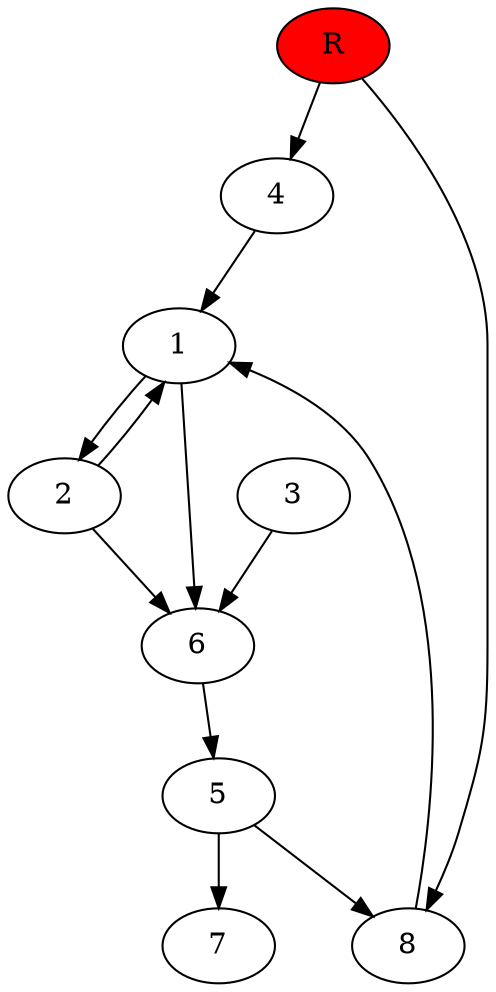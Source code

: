 digraph prb78919 {
	1
	2
	3
	4
	5
	6
	7
	8
	R [fillcolor="#ff0000" style=filled]
	1 -> 2
	1 -> 6
	2 -> 1
	2 -> 6
	3 -> 6
	4 -> 1
	5 -> 7
	5 -> 8
	6 -> 5
	8 -> 1
	R -> 4
	R -> 8
}
